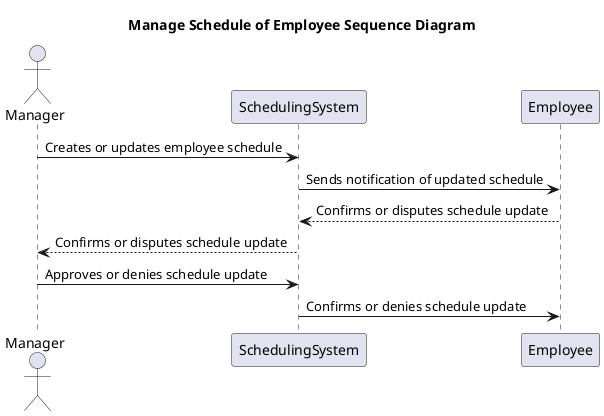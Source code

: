 @startuml
title Manage Schedule of Employee Sequence Diagram

Actor Manager
participant SchedulingSystem
participant Employee


Manager -> SchedulingSystem: Creates or updates employee schedule
SchedulingSystem -> Employee: Sends notification of updated schedule
Employee --> SchedulingSystem: Confirms or disputes schedule update
SchedulingSystem --> Manager: Confirms or disputes schedule update
Manager -> SchedulingSystem: Approves or denies schedule update
SchedulingSystem -> Employee: Confirms or denies schedule update

@enduml